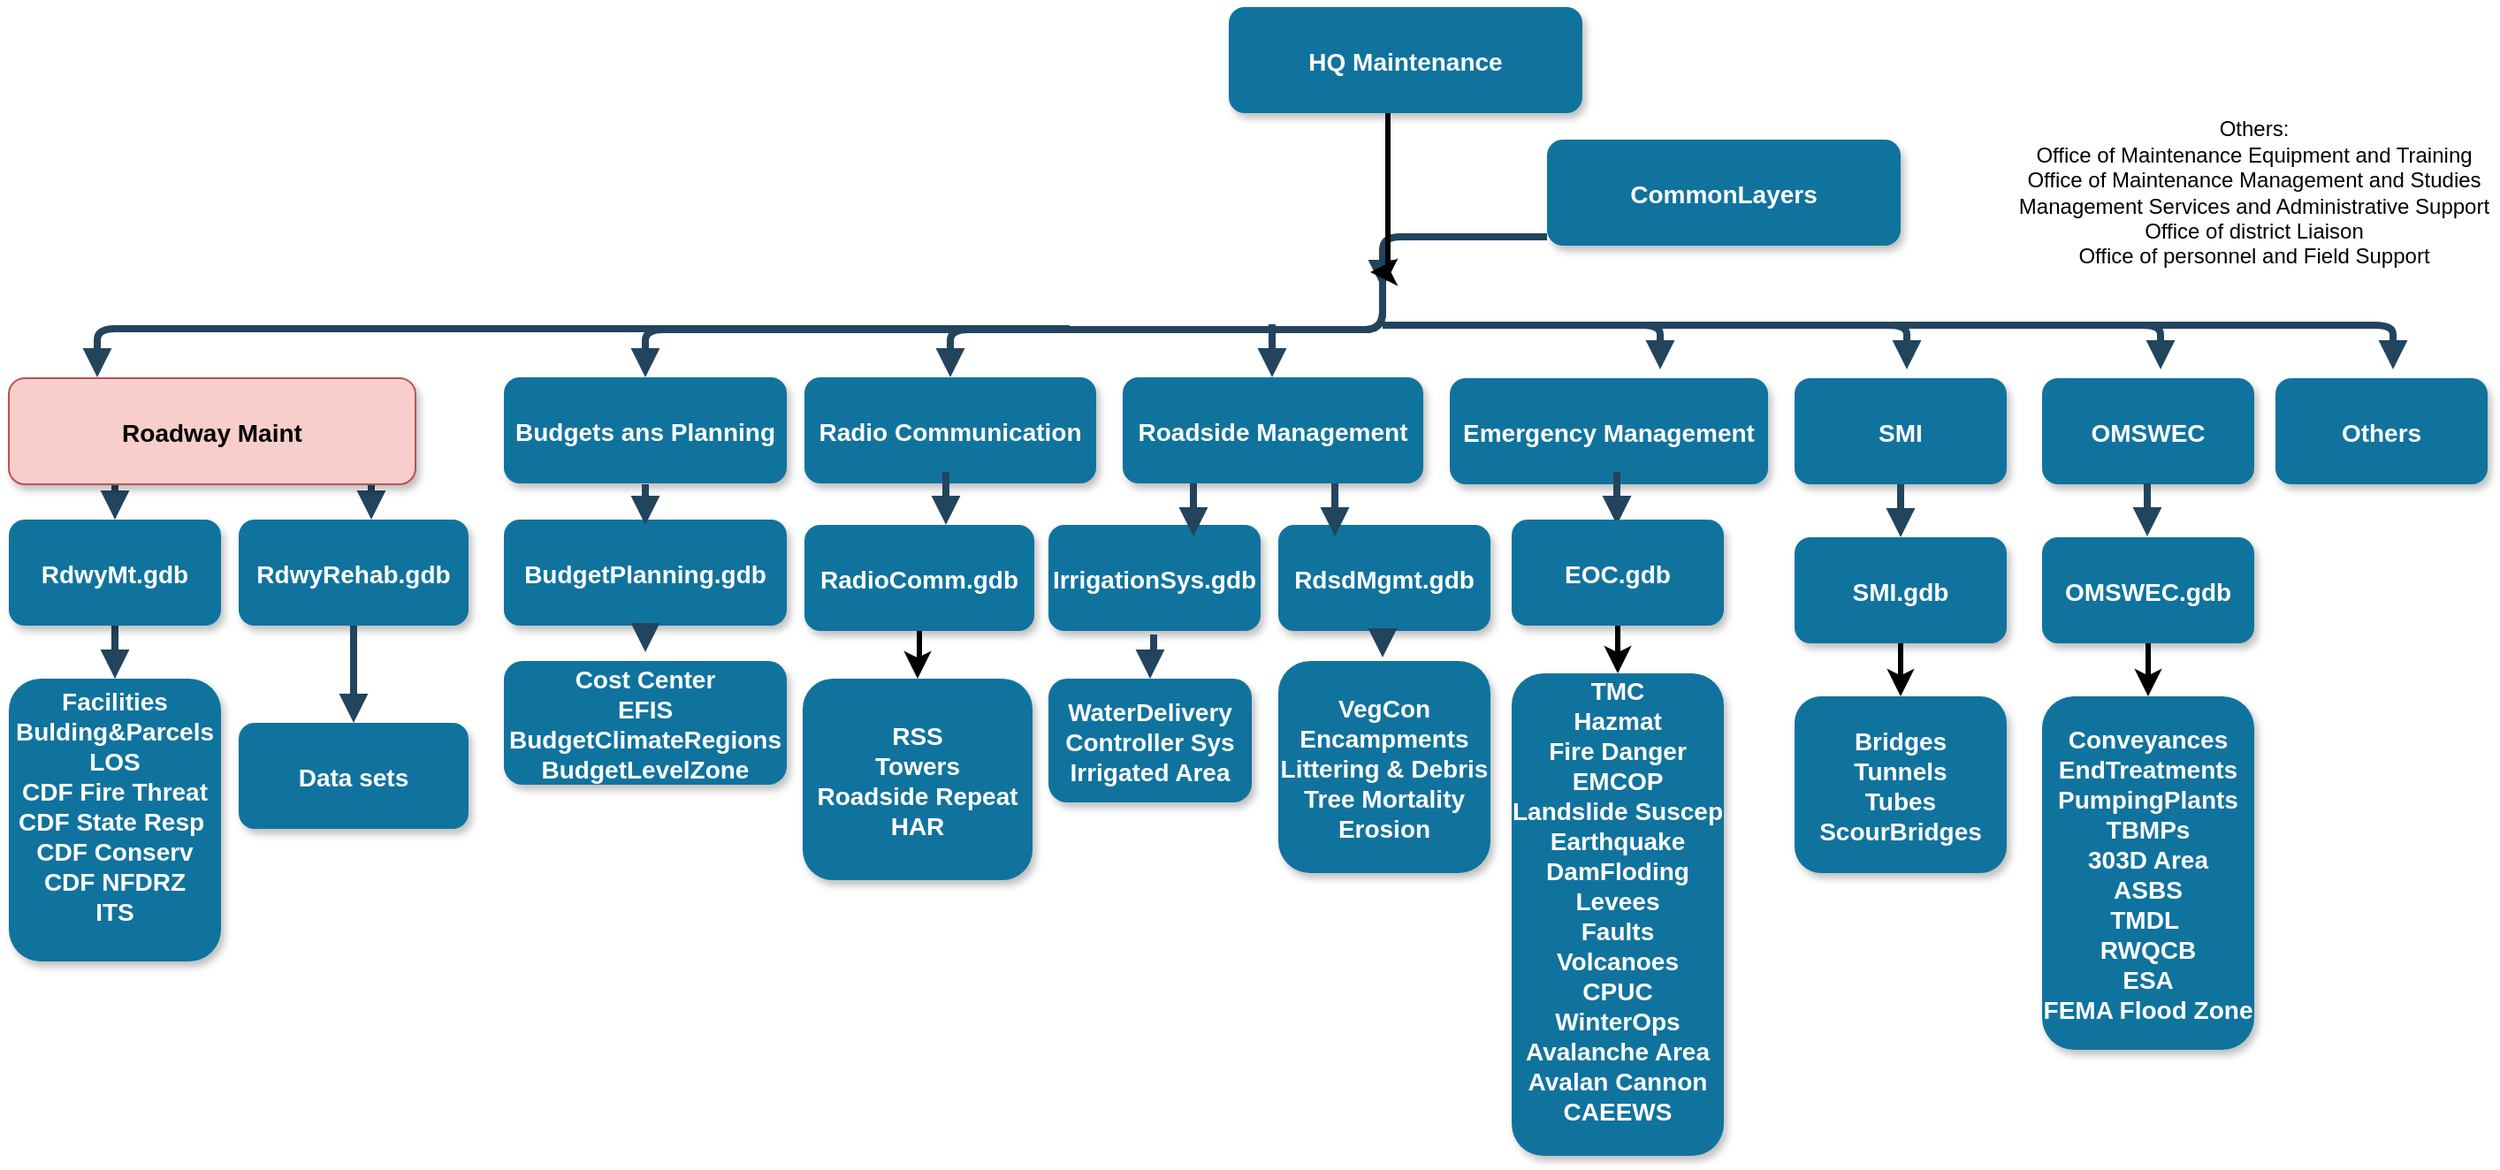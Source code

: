 <mxfile version="12.2.6" type="github" pages="1"><diagram name="Page-1" id="97916047-d0de-89f5-080d-49f4d83e522f"><mxGraphModel dx="1408" dy="731" grid="1" gridSize="10" guides="1" tooltips="1" connect="1" arrows="1" fold="1" page="1" pageScale="1.5" pageWidth="1169" pageHeight="827" background="#ffffff" math="0" shadow="0"><root><mxCell id="0"/><mxCell id="1" parent="0"/><mxCell id="2" value="CommonLayers" style="rounded=1;fillColor=#10739E;strokeColor=none;shadow=1;gradientColor=none;fontStyle=1;fontColor=#FFFFFF;fontSize=14;" parent="1" vertex="1"><mxGeometry x="880" y="155" width="200" height="60" as="geometry"/></mxCell><mxCell id="5" value="Budgets ans Planning" style="rounded=1;fillColor=#10739E;strokeColor=none;shadow=1;gradientColor=none;fontStyle=1;fontColor=#FFFFFF;fontSize=14;" parent="1" vertex="1"><mxGeometry x="290" y="289.5" width="160" height="60" as="geometry"/></mxCell><mxCell id="6" value="Radio Communication" style="rounded=1;fillColor=#10739E;strokeColor=none;shadow=1;gradientColor=none;fontStyle=1;fontColor=#FFFFFF;fontSize=14;" parent="1" vertex="1"><mxGeometry x="460" y="289.5" width="165" height="60" as="geometry"/></mxCell><mxCell id="29" value="" style="edgeStyle=elbowEdgeStyle;elbow=vertical;strokeWidth=4;endArrow=block;endFill=1;fontStyle=1;strokeColor=#23445D;" parent="1" source="2" edge="1"><mxGeometry x="37" y="-5" width="100" height="100" as="geometry"><mxPoint x="37" y="95" as="sourcePoint"/><mxPoint x="787" y="239.5" as="targetPoint"/><Array as="points"><mxPoint x="787" y="210"/><mxPoint x="830" y="200"/></Array></mxGeometry></mxCell><mxCell id="30" value="" style="edgeStyle=elbowEdgeStyle;elbow=vertical;strokeWidth=4;endArrow=block;endFill=1;fontStyle=1;strokeColor=#23445D;" parent="1" target="5" edge="1"><mxGeometry x="37" y="-5" width="100" height="100" as="geometry"><mxPoint x="787" y="235" as="sourcePoint"/><mxPoint x="137" y="-5" as="targetPoint"/></mxGeometry></mxCell><mxCell id="31" value="" style="edgeStyle=elbowEdgeStyle;elbow=vertical;strokeWidth=4;endArrow=block;endFill=1;fontStyle=1;strokeColor=#23445D;" parent="1" edge="1"><mxGeometry x="-143" y="-5" width="100" height="100" as="geometry"><mxPoint x="610" y="262" as="sourcePoint"/><mxPoint x="60" y="289.5" as="targetPoint"/><Array as="points"><mxPoint x="330" y="262"/></Array></mxGeometry></mxCell><mxCell id="32" value="" style="edgeStyle=elbowEdgeStyle;elbow=vertical;strokeWidth=4;endArrow=block;endFill=1;fontStyle=1;strokeColor=#23445D;" parent="1" target="6" edge="1"><mxGeometry x="37" y="-5" width="100" height="100" as="geometry"><mxPoint x="787" y="235" as="sourcePoint"/><mxPoint x="137" y="-5" as="targetPoint"/></mxGeometry></mxCell><mxCell id="38" value="" style="edgeStyle=elbowEdgeStyle;elbow=vertical;strokeWidth=4;endArrow=block;endFill=1;fontStyle=1;strokeColor=#23445D;" parent="1" edge="1"><mxGeometry x="-250" y="-170" width="100" height="100" as="geometry"><mxPoint x="70" y="350" as="sourcePoint"/><mxPoint x="70" y="370" as="targetPoint"/></mxGeometry></mxCell><mxCell id="39" value="" style="edgeStyle=elbowEdgeStyle;elbow=vertical;strokeWidth=4;endArrow=block;endFill=1;fontStyle=1;strokeColor=#23445D;" parent="1" edge="1"><mxGeometry x="-250" y="-160" width="100" height="100" as="geometry"><mxPoint x="70" y="430" as="sourcePoint"/><mxPoint x="70" y="460" as="targetPoint"/></mxGeometry></mxCell><mxCell id="40" value="" style="edgeStyle=elbowEdgeStyle;elbow=vertical;strokeWidth=4;endArrow=block;endFill=1;fontStyle=1;strokeColor=#23445D;entryX=0.5;entryY=0;entryDx=0;entryDy=0;exitX=1;exitY=0.5;exitDx=0;exitDy=0;" parent="1" source="hD3FzO-Wonbaj2LAZbj1-56" edge="1"><mxGeometry x="-105" y="-410" width="100" height="100" as="geometry"><mxPoint x="215" y="260" as="sourcePoint"/><mxPoint x="215" y="370" as="targetPoint"/><Array as="points"><mxPoint x="170" y="320"/><mxPoint x="210" y="340"/><mxPoint x="180" y="320"/></Array></mxGeometry></mxCell><mxCell id="hD3FzO-Wonbaj2LAZbj1-55" value="Roadside Management" style="rounded=1;fillColor=#10739E;strokeColor=none;shadow=1;gradientColor=none;fontStyle=1;fontColor=#FFFFFF;fontSize=14;" vertex="1" parent="1"><mxGeometry x="640" y="289.5" width="170" height="60" as="geometry"/></mxCell><mxCell id="hD3FzO-Wonbaj2LAZbj1-56" value="Roadway Maint" style="rounded=1;fillColor=#f8cecc;strokeColor=#b85450;shadow=1;fontStyle=1;fontSize=14;" vertex="1" parent="1"><mxGeometry x="10" y="290" width="230" height="60" as="geometry"/></mxCell><mxCell id="hD3FzO-Wonbaj2LAZbj1-58" value="" style="edgeStyle=elbowEdgeStyle;elbow=vertical;strokeWidth=4;endArrow=block;endFill=1;fontStyle=1;strokeColor=#23445D;" edge="1" parent="1"><mxGeometry x="-6" y="-5.5" width="100" height="100" as="geometry"><mxPoint x="787" y="260" as="sourcePoint"/><mxPoint x="944" y="285" as="targetPoint"/><Array as="points"><mxPoint x="834" y="260"/></Array></mxGeometry></mxCell><mxCell id="hD3FzO-Wonbaj2LAZbj1-59" value="SMI" style="rounded=1;fillColor=#10739E;strokeColor=none;shadow=1;gradientColor=none;fontStyle=1;fontColor=#FFFFFF;fontSize=14;" vertex="1" parent="1"><mxGeometry x="1020" y="290" width="120" height="60" as="geometry"/></mxCell><mxCell id="hD3FzO-Wonbaj2LAZbj1-60" value="Emergency Management" style="rounded=1;fillColor=#10739E;strokeColor=none;shadow=1;gradientColor=none;fontStyle=1;fontColor=#FFFFFF;fontSize=14;" vertex="1" parent="1"><mxGeometry x="825" y="290" width="180" height="60" as="geometry"/></mxCell><mxCell id="hD3FzO-Wonbaj2LAZbj1-62" value="OMSWEC" style="rounded=1;fillColor=#10739E;strokeColor=none;shadow=1;gradientColor=none;fontStyle=1;fontColor=#FFFFFF;fontSize=14;" vertex="1" parent="1"><mxGeometry x="1160" y="290" width="120" height="60" as="geometry"/></mxCell><mxCell id="hD3FzO-Wonbaj2LAZbj1-63" value="Others" style="rounded=1;fillColor=#10739E;strokeColor=none;shadow=1;gradientColor=none;fontStyle=1;fontColor=#FFFFFF;fontSize=14;" vertex="1" parent="1"><mxGeometry x="1292" y="290" width="120" height="60" as="geometry"/></mxCell><mxCell id="hD3FzO-Wonbaj2LAZbj1-64" value="Facilities&#10;Bulding&amp;Parcels&#10;LOS&#10;CDF Fire Threat&#10;CDF State Resp &#10;CDF Conserv&#10;CDF NFDRZ&#10;ITS&#10;" style="rounded=1;fillColor=#10739E;strokeColor=none;shadow=1;gradientColor=none;fontStyle=1;fontColor=#FFFFFF;fontSize=14;" vertex="1" parent="1"><mxGeometry x="10" y="460" width="120" height="160" as="geometry"/></mxCell><mxCell id="hD3FzO-Wonbaj2LAZbj1-65" value="RdwyMt.gdb" style="rounded=1;fillColor=#10739E;strokeColor=none;shadow=1;gradientColor=none;fontStyle=1;fontColor=#FFFFFF;fontSize=14;" vertex="1" parent="1"><mxGeometry x="10" y="370" width="120" height="60" as="geometry"/></mxCell><mxCell id="hD3FzO-Wonbaj2LAZbj1-66" value="RdwyRehab.gdb" style="rounded=1;fillColor=#10739E;strokeColor=none;shadow=1;gradientColor=none;fontStyle=1;fontColor=#FFFFFF;fontSize=14;" vertex="1" parent="1"><mxGeometry x="140" y="370" width="130" height="60" as="geometry"/></mxCell><mxCell id="hD3FzO-Wonbaj2LAZbj1-67" value="Data sets" style="rounded=1;fillColor=#10739E;strokeColor=none;shadow=1;gradientColor=none;fontStyle=1;fontColor=#FFFFFF;fontSize=14;" vertex="1" parent="1"><mxGeometry x="140" y="485" width="130" height="60" as="geometry"/></mxCell><mxCell id="hD3FzO-Wonbaj2LAZbj1-68" value="RdsdMgmt.gdb" style="rounded=1;fillColor=#10739E;strokeColor=none;shadow=1;gradientColor=none;fontStyle=1;fontColor=#FFFFFF;fontSize=14;" vertex="1" parent="1"><mxGeometry x="728" y="373" width="120" height="60" as="geometry"/></mxCell><mxCell id="hD3FzO-Wonbaj2LAZbj1-69" value="WaterDelivery&#10;Controller Sys&#10;Irrigated Area" style="rounded=1;fillColor=#10739E;strokeColor=none;shadow=1;gradientColor=none;fontStyle=1;fontColor=#FFFFFF;fontSize=14;" vertex="1" parent="1"><mxGeometry x="598" y="460" width="115" height="70" as="geometry"/></mxCell><mxCell id="hD3FzO-Wonbaj2LAZbj1-70" value="IrrigationSys.gdb" style="rounded=1;fillColor=#10739E;strokeColor=none;shadow=1;gradientColor=none;fontStyle=1;fontColor=#FFFFFF;fontSize=14;" vertex="1" parent="1"><mxGeometry x="598" y="373" width="120" height="60" as="geometry"/></mxCell><mxCell id="hD3FzO-Wonbaj2LAZbj1-71" value="VegCon&#10;Encampments&#10;Littering &amp; Debris&#10;Tree Mortality&#10;Erosion" style="rounded=1;fillColor=#10739E;strokeColor=none;shadow=1;gradientColor=none;fontStyle=1;fontColor=#FFFFFF;fontSize=14;" vertex="1" parent="1"><mxGeometry x="728" y="450" width="120" height="120" as="geometry"/></mxCell><mxCell id="hD3FzO-Wonbaj2LAZbj1-119" value="" style="edgeStyle=orthogonalEdgeStyle;rounded=1;orthogonalLoop=1;jettySize=auto;html=1;strokeWidth=3;" edge="1" parent="1" source="hD3FzO-Wonbaj2LAZbj1-76" target="hD3FzO-Wonbaj2LAZbj1-118"><mxGeometry relative="1" as="geometry"/></mxCell><mxCell id="hD3FzO-Wonbaj2LAZbj1-76" value="SMI.gdb" style="rounded=1;fillColor=#10739E;strokeColor=none;shadow=1;gradientColor=none;fontStyle=1;fontColor=#FFFFFF;fontSize=14;" vertex="1" parent="1"><mxGeometry x="1020" y="380" width="120" height="60" as="geometry"/></mxCell><mxCell id="hD3FzO-Wonbaj2LAZbj1-118" value="Bridges&#10;Tunnels&#10;Tubes&#10;ScourBridges" style="rounded=1;fillColor=#10739E;strokeColor=none;shadow=1;gradientColor=none;fontStyle=1;fontColor=#FFFFFF;fontSize=14;" vertex="1" parent="1"><mxGeometry x="1020" y="470" width="120" height="100" as="geometry"/></mxCell><mxCell id="hD3FzO-Wonbaj2LAZbj1-121" value="" style="edgeStyle=orthogonalEdgeStyle;rounded=1;orthogonalLoop=1;jettySize=auto;html=1;strokeWidth=3;" edge="1" parent="1" source="hD3FzO-Wonbaj2LAZbj1-77" target="hD3FzO-Wonbaj2LAZbj1-120"><mxGeometry relative="1" as="geometry"/></mxCell><mxCell id="hD3FzO-Wonbaj2LAZbj1-77" value="OMSWEC.gdb" style="rounded=1;fillColor=#10739E;strokeColor=none;shadow=1;gradientColor=none;fontStyle=1;fontColor=#FFFFFF;fontSize=14;" vertex="1" parent="1"><mxGeometry x="1160" y="380" width="120" height="60" as="geometry"/></mxCell><mxCell id="hD3FzO-Wonbaj2LAZbj1-120" value="Conveyances&#10;EndTreatments&#10;PumpingPlants&#10;TBMPs&#10;303D Area&#10;ASBS&#10;TMDL &#10;RWQCB&#10;ESA&#10;FEMA Flood Zone" style="rounded=1;fillColor=#10739E;strokeColor=none;shadow=1;gradientColor=none;fontStyle=1;fontColor=#FFFFFF;fontSize=14;" vertex="1" parent="1"><mxGeometry x="1160" y="470" width="120" height="200" as="geometry"/></mxCell><mxCell id="hD3FzO-Wonbaj2LAZbj1-79" value="Others:&lt;br&gt;Office of Maintenance Equipment and Training&lt;br&gt;Office of Maintenance Management and Studies&lt;br&gt;Management Services and Administrative Support&lt;br&gt;Office of district Liaison&lt;br&gt;Office of personnel and Field Support" style="text;html=1;strokeColor=none;fillColor=none;align=center;verticalAlign=middle;whiteSpace=wrap;rounded=0;" vertex="1" parent="1"><mxGeometry x="1145" y="140" width="270" height="90" as="geometry"/></mxCell><mxCell id="hD3FzO-Wonbaj2LAZbj1-80" value="" style="edgeStyle=elbowEdgeStyle;elbow=vertical;strokeWidth=4;endArrow=block;endFill=1;fontStyle=1;strokeColor=#23445D;entryX=0.5;entryY=0;entryDx=0;entryDy=0;exitX=0.5;exitY=1;exitDx=0;exitDy=0;" edge="1" parent="1" source="hD3FzO-Wonbaj2LAZbj1-66" target="hD3FzO-Wonbaj2LAZbj1-67"><mxGeometry x="-95" y="-290" width="100" height="100" as="geometry"><mxPoint x="225" y="440" as="sourcePoint"/><mxPoint x="225" y="490" as="targetPoint"/><Array as="points"/></mxGeometry></mxCell><mxCell id="hD3FzO-Wonbaj2LAZbj1-81" value="" style="edgeStyle=elbowEdgeStyle;elbow=vertical;strokeWidth=4;endArrow=block;endFill=1;fontStyle=1;strokeColor=#23445D;" edge="1" parent="1"><mxGeometry x="404.5" y="-490.5" width="100" height="100" as="geometry"><mxPoint x="724.5" y="259.5" as="sourcePoint"/><mxPoint x="724.5" y="289.5" as="targetPoint"/></mxGeometry></mxCell><mxCell id="hD3FzO-Wonbaj2LAZbj1-82" value="BudgetPlanning.gdb" style="rounded=1;fillColor=#10739E;strokeColor=none;shadow=1;gradientColor=none;fontStyle=1;fontColor=#FFFFFF;fontSize=14;" vertex="1" parent="1"><mxGeometry x="290" y="370" width="160" height="60" as="geometry"/></mxCell><mxCell id="hD3FzO-Wonbaj2LAZbj1-83" value="" style="edgeStyle=elbowEdgeStyle;elbow=vertical;strokeWidth=4;endArrow=block;endFill=1;fontStyle=1;strokeColor=#23445D;" edge="1" parent="1"><mxGeometry x="50" y="-407" width="100" height="100" as="geometry"><mxPoint x="370" y="350" as="sourcePoint"/><mxPoint x="370" y="373" as="targetPoint"/></mxGeometry></mxCell><mxCell id="hD3FzO-Wonbaj2LAZbj1-84" value="Cost Center&#10;EFIS&#10;BudgetClimateRegions&#10;BudgetLevelZone" style="rounded=1;fillColor=#10739E;strokeColor=none;shadow=1;gradientColor=none;fontStyle=1;fontColor=#FFFFFF;fontSize=14;" vertex="1" parent="1"><mxGeometry x="290" y="450" width="160" height="70" as="geometry"/></mxCell><mxCell id="hD3FzO-Wonbaj2LAZbj1-88" value="" style="edgeStyle=elbowEdgeStyle;elbow=vertical;strokeWidth=4;endArrow=block;endFill=1;fontStyle=1;strokeColor=#23445D;" edge="1" parent="1"><mxGeometry x="899.5" y="-400.5" width="100" height="100" as="geometry"><mxPoint x="1219.5" y="349.5" as="sourcePoint"/><mxPoint x="1219.5" y="379.5" as="targetPoint"/></mxGeometry></mxCell><mxCell id="hD3FzO-Wonbaj2LAZbj1-89" value="" style="edgeStyle=elbowEdgeStyle;elbow=vertical;strokeWidth=4;endArrow=block;endFill=1;fontStyle=1;strokeColor=#23445D;" edge="1" parent="1"><mxGeometry x="760" y="-400" width="100" height="100" as="geometry"><mxPoint x="1080" y="350" as="sourcePoint"/><mxPoint x="1080" y="380" as="targetPoint"/></mxGeometry></mxCell><mxCell id="hD3FzO-Wonbaj2LAZbj1-90" value="" style="edgeStyle=elbowEdgeStyle;elbow=vertical;strokeWidth=4;endArrow=block;endFill=1;fontStyle=1;strokeColor=#23445D;" edge="1" parent="1"><mxGeometry x="599.5" y="-407" width="100" height="100" as="geometry"><mxPoint x="919.5" y="343" as="sourcePoint"/><mxPoint x="919.5" y="373" as="targetPoint"/></mxGeometry></mxCell><mxCell id="hD3FzO-Wonbaj2LAZbj1-91" value="" style="edgeStyle=elbowEdgeStyle;elbow=vertical;strokeWidth=4;endArrow=block;endFill=1;fontStyle=1;strokeColor=#23445D;entryX=0.5;entryY=0;entryDx=0;entryDy=0;" edge="1" parent="1" target="hD3FzO-Wonbaj2LAZbj1-69"><mxGeometry x="337.5" y="-315" width="100" height="100" as="geometry"><mxPoint x="657.5" y="435" as="sourcePoint"/><mxPoint x="658" y="450" as="targetPoint"/></mxGeometry></mxCell><mxCell id="hD3FzO-Wonbaj2LAZbj1-96" value="" style="edgeStyle=elbowEdgeStyle;elbow=vertical;strokeWidth=4;endArrow=block;endFill=1;fontStyle=1;strokeColor=#23445D;" edge="1" parent="1"><mxGeometry x="467" y="-317" width="100" height="100" as="geometry"><mxPoint x="787" y="433" as="sourcePoint"/><mxPoint x="787" y="448" as="targetPoint"/></mxGeometry></mxCell><mxCell id="hD3FzO-Wonbaj2LAZbj1-97" value="" style="edgeStyle=elbowEdgeStyle;elbow=vertical;strokeWidth=4;endArrow=block;endFill=1;fontStyle=1;strokeColor=#23445D;" edge="1" parent="1"><mxGeometry x="50" y="-320" width="100" height="100" as="geometry"><mxPoint x="370" y="430" as="sourcePoint"/><mxPoint x="370" y="445" as="targetPoint"/></mxGeometry></mxCell><mxCell id="hD3FzO-Wonbaj2LAZbj1-101" value="" style="edgeStyle=orthogonalEdgeStyle;rounded=1;orthogonalLoop=1;jettySize=auto;html=1;strokeWidth=3;" edge="1" parent="1" source="hD3FzO-Wonbaj2LAZbj1-99" target="hD3FzO-Wonbaj2LAZbj1-100"><mxGeometry relative="1" as="geometry"/></mxCell><mxCell id="hD3FzO-Wonbaj2LAZbj1-99" value="RadioComm.gdb" style="rounded=1;fillColor=#10739E;strokeColor=none;shadow=1;gradientColor=none;fontStyle=1;fontColor=#FFFFFF;fontSize=14;" vertex="1" parent="1"><mxGeometry x="460" y="373" width="130" height="60" as="geometry"/></mxCell><mxCell id="hD3FzO-Wonbaj2LAZbj1-100" value="RSS&#10;Towers&#10;Roadside Repeat&#10;HAR" style="rounded=1;fillColor=#10739E;strokeColor=none;shadow=1;gradientColor=none;fontStyle=1;fontColor=#FFFFFF;fontSize=14;" vertex="1" parent="1"><mxGeometry x="459" y="460" width="130" height="114" as="geometry"/></mxCell><mxCell id="hD3FzO-Wonbaj2LAZbj1-104" value="" style="edgeStyle=elbowEdgeStyle;elbow=vertical;strokeWidth=4;endArrow=block;endFill=1;fontStyle=1;strokeColor=#23445D;" edge="1" parent="1"><mxGeometry x="220" y="-407" width="100" height="100" as="geometry"><mxPoint x="540" y="343" as="sourcePoint"/><mxPoint x="540" y="373" as="targetPoint"/></mxGeometry></mxCell><mxCell id="hD3FzO-Wonbaj2LAZbj1-110" value="" style="edgeStyle=orthogonalEdgeStyle;rounded=1;orthogonalLoop=1;jettySize=auto;html=1;strokeWidth=3;" edge="1" parent="1" source="hD3FzO-Wonbaj2LAZbj1-108" target="hD3FzO-Wonbaj2LAZbj1-109"><mxGeometry relative="1" as="geometry"/></mxCell><mxCell id="hD3FzO-Wonbaj2LAZbj1-108" value="EOC.gdb" style="rounded=1;fillColor=#10739E;strokeColor=none;shadow=1;gradientColor=none;fontStyle=1;fontColor=#FFFFFF;fontSize=14;" vertex="1" parent="1"><mxGeometry x="860" y="370" width="120" height="60" as="geometry"/></mxCell><mxCell id="hD3FzO-Wonbaj2LAZbj1-109" value="TMC&#10;Hazmat&#10;Fire Danger&#10;EMCOP&#10;Landslide Suscep&#10;Earthquake&#10;DamFloding&#10;Levees&#10;Faults&#10;Volcanoes&#10;CPUC&#10;WinterOps&#10;Avalanche Area&#10;Avalan Cannon&#10;CAEEWS&#10;" style="rounded=1;fillColor=#10739E;strokeColor=none;shadow=1;gradientColor=none;fontStyle=1;fontColor=#FFFFFF;fontSize=14;" vertex="1" parent="1"><mxGeometry x="860" y="457" width="120" height="273" as="geometry"/></mxCell><mxCell id="hD3FzO-Wonbaj2LAZbj1-111" value="" style="edgeStyle=elbowEdgeStyle;elbow=vertical;strokeWidth=4;endArrow=block;endFill=1;fontStyle=1;strokeColor=#23445D;" edge="1" parent="1"><mxGeometry x="440" y="-400.5" width="100" height="100" as="geometry"><mxPoint x="760" y="349.5" as="sourcePoint"/><mxPoint x="760" y="379.5" as="targetPoint"/></mxGeometry></mxCell><mxCell id="hD3FzO-Wonbaj2LAZbj1-112" value="" style="edgeStyle=elbowEdgeStyle;elbow=vertical;strokeWidth=4;endArrow=block;endFill=1;fontStyle=1;strokeColor=#23445D;" edge="1" parent="1"><mxGeometry x="360" y="-400.5" width="100" height="100" as="geometry"><mxPoint x="680" y="349.5" as="sourcePoint"/><mxPoint x="680" y="379.5" as="targetPoint"/></mxGeometry></mxCell><mxCell id="hD3FzO-Wonbaj2LAZbj1-113" value="" style="edgeStyle=elbowEdgeStyle;elbow=vertical;strokeWidth=4;endArrow=block;endFill=1;fontStyle=1;strokeColor=#23445D;" edge="1" parent="1"><mxGeometry x="133.5" y="-5.5" width="100" height="100" as="geometry"><mxPoint x="926.5" y="260" as="sourcePoint"/><mxPoint x="1083.5" y="285" as="targetPoint"/><Array as="points"><mxPoint x="973.5" y="260"/></Array></mxGeometry></mxCell><mxCell id="hD3FzO-Wonbaj2LAZbj1-114" value="" style="edgeStyle=elbowEdgeStyle;elbow=vertical;strokeWidth=4;endArrow=block;endFill=1;fontStyle=1;strokeColor=#23445D;" edge="1" parent="1"><mxGeometry x="277" y="-5.5" width="100" height="100" as="geometry"><mxPoint x="1070" y="260" as="sourcePoint"/><mxPoint x="1227" y="285" as="targetPoint"/><Array as="points"><mxPoint x="1117" y="260"/></Array></mxGeometry></mxCell><mxCell id="hD3FzO-Wonbaj2LAZbj1-115" value="" style="edgeStyle=elbowEdgeStyle;elbow=vertical;strokeWidth=4;endArrow=block;endFill=1;fontStyle=1;strokeColor=#23445D;" edge="1" parent="1"><mxGeometry x="408.5" y="-5.5" width="100" height="100" as="geometry"><mxPoint x="1201.5" y="260" as="sourcePoint"/><mxPoint x="1358.5" y="285" as="targetPoint"/><Array as="points"><mxPoint x="1248.5" y="260"/></Array></mxGeometry></mxCell><mxCell id="hD3FzO-Wonbaj2LAZbj1-129" value="" style="edgeStyle=orthogonalEdgeStyle;rounded=1;orthogonalLoop=1;jettySize=auto;html=1;strokeWidth=3;" edge="1" parent="1" source="hD3FzO-Wonbaj2LAZbj1-127"><mxGeometry relative="1" as="geometry"><mxPoint x="780" y="230" as="targetPoint"/><Array as="points"><mxPoint x="790" y="160"/><mxPoint x="790" y="160"/></Array></mxGeometry></mxCell><mxCell id="hD3FzO-Wonbaj2LAZbj1-127" value="HQ Maintenance" style="rounded=1;fillColor=#10739E;strokeColor=none;shadow=1;gradientColor=none;fontStyle=1;fontColor=#FFFFFF;fontSize=14;" vertex="1" parent="1"><mxGeometry x="700" y="80" width="200" height="60" as="geometry"/></mxCell></root></mxGraphModel></diagram></mxfile>